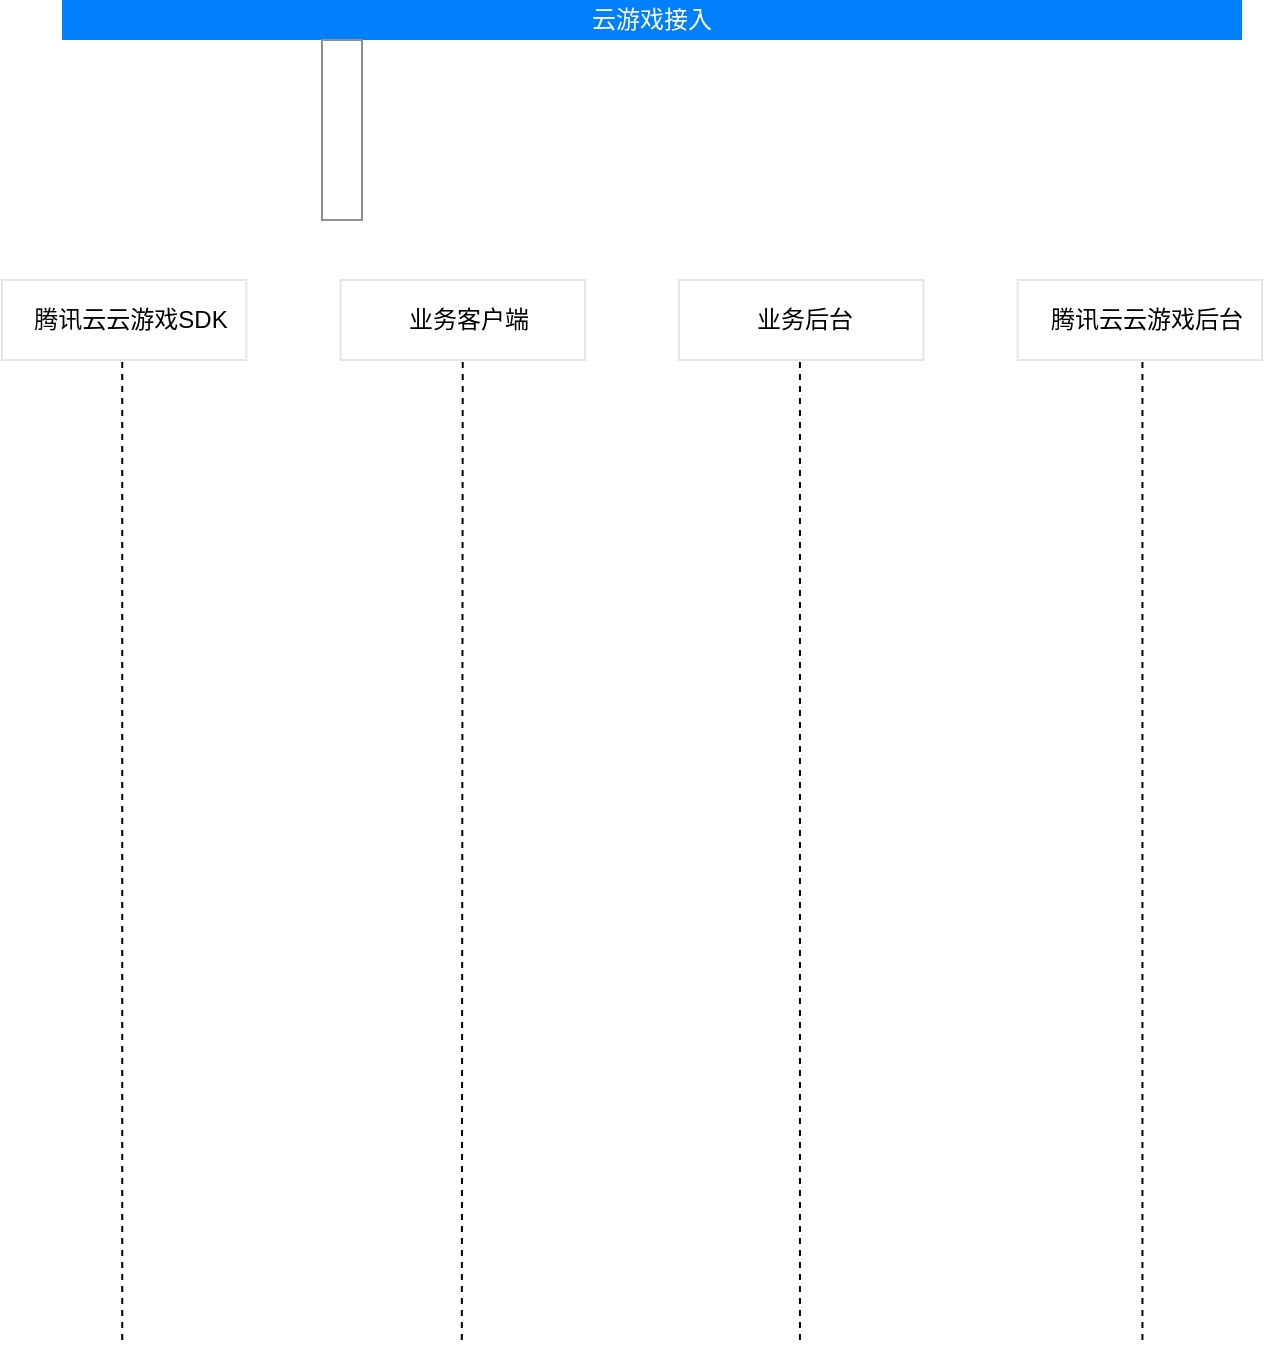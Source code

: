 <mxfile version="15.8.2" type="github">
  <diagram id="Ht1M8jgEwFfnCIfOTk4-" name="Page-1">
    <mxGraphModel dx="73" dy="105" grid="1" gridSize="10" guides="1" tooltips="1" connect="1" arrows="1" fold="1" page="1" pageScale="1" pageWidth="1169" pageHeight="827" math="0" shadow="0">
      <root>
        <mxCell id="0" />
        <mxCell id="1" parent="0" />
        <mxCell id="6FNGuCrmEd_Gx9L0aRJh-14" value="&lt;font color=&quot;#ffffff&quot;&gt;云游戏接入&lt;/font&gt;" style="rounded=0;whiteSpace=wrap;html=1;labelBackgroundColor=none;fontColor=#B3B3B3;strokeColor=none;fillColor=#007FFF;" parent="1" vertex="1">
          <mxGeometry x="170" y="30" width="590" height="20" as="geometry" />
        </mxCell>
        <mxCell id="WoO2-zIwluf7Z4JxM-RB-20" value="" style="rounded=0;whiteSpace=wrap;html=1;strokeColor=#8F8F8F;" vertex="1" parent="1">
          <mxGeometry x="300" y="50" width="20" height="90" as="geometry" />
        </mxCell>
        <mxCell id="WoO2-zIwluf7Z4JxM-RB-1" value="" style="group;imageAlign=center;imageVerticalAlign=middle;" vertex="1" connectable="0" parent="1">
          <mxGeometry x="140" y="170" width="122.239" height="40" as="geometry" />
        </mxCell>
        <mxCell id="WoO2-zIwluf7Z4JxM-RB-2" value="" style="rounded=0;whiteSpace=wrap;html=1;labelBackgroundColor=none;fontColor=#B3B3B3;strokeColor=#E6E6E6;" vertex="1" parent="WoO2-zIwluf7Z4JxM-RB-1">
          <mxGeometry width="122.239" height="40" as="geometry" />
        </mxCell>
        <mxCell id="WoO2-zIwluf7Z4JxM-RB-3" value="&lt;font color=&quot;#000000&quot;&gt;腾讯云云游戏SDK&lt;/font&gt;" style="text;html=1;resizable=0;autosize=1;align=center;verticalAlign=middle;points=[];fillColor=none;strokeColor=none;rounded=0;fontColor=#B3B3B3;labelBackgroundColor=none;" vertex="1" parent="WoO2-zIwluf7Z4JxM-RB-1">
          <mxGeometry x="9.406" y="9.997" width="110" height="20" as="geometry" />
        </mxCell>
        <mxCell id="WoO2-zIwluf7Z4JxM-RB-6" value="" style="group;imageAlign=center;imageVerticalAlign=middle;" vertex="1" connectable="0" parent="1">
          <mxGeometry x="309.254" y="170" width="122.239" height="40" as="geometry" />
        </mxCell>
        <mxCell id="WoO2-zIwluf7Z4JxM-RB-7" value="" style="rounded=0;whiteSpace=wrap;html=1;labelBackgroundColor=none;fontColor=#B3B3B3;strokeColor=#E6E6E6;" vertex="1" parent="WoO2-zIwluf7Z4JxM-RB-6">
          <mxGeometry width="122.239" height="40" as="geometry" />
        </mxCell>
        <mxCell id="WoO2-zIwluf7Z4JxM-RB-8" value="&lt;font color=&quot;#000000&quot;&gt;业务客户端&lt;/font&gt;" style="text;html=1;resizable=0;autosize=1;align=center;verticalAlign=middle;points=[];fillColor=none;strokeColor=none;rounded=0;fontColor=#B3B3B3;labelBackgroundColor=none;" vertex="1" parent="WoO2-zIwluf7Z4JxM-RB-6">
          <mxGeometry x="23.511" y="9.997" width="80" height="20" as="geometry" />
        </mxCell>
        <mxCell id="WoO2-zIwluf7Z4JxM-RB-9" value="" style="group;imageAlign=center;imageVerticalAlign=middle;" vertex="1" connectable="0" parent="1">
          <mxGeometry x="478.507" y="170" width="122.239" height="40" as="geometry" />
        </mxCell>
        <mxCell id="WoO2-zIwluf7Z4JxM-RB-10" value="" style="rounded=0;whiteSpace=wrap;html=1;labelBackgroundColor=none;fontColor=#B3B3B3;strokeColor=#E6E6E6;" vertex="1" parent="WoO2-zIwluf7Z4JxM-RB-9">
          <mxGeometry width="122.239" height="40" as="geometry" />
        </mxCell>
        <mxCell id="WoO2-zIwluf7Z4JxM-RB-11" value="&lt;font color=&quot;#000000&quot;&gt;业务后台&lt;/font&gt;" style="text;html=1;resizable=0;autosize=1;align=center;verticalAlign=middle;points=[];fillColor=none;strokeColor=none;rounded=0;fontColor=#B3B3B3;labelBackgroundColor=none;" vertex="1" parent="WoO2-zIwluf7Z4JxM-RB-9">
          <mxGeometry x="32.914" y="9.997" width="60" height="20" as="geometry" />
        </mxCell>
        <mxCell id="WoO2-zIwluf7Z4JxM-RB-12" value="" style="group;imageAlign=center;imageVerticalAlign=middle;" vertex="1" connectable="0" parent="1">
          <mxGeometry x="647.761" y="170" width="122.239" height="40" as="geometry" />
        </mxCell>
        <mxCell id="WoO2-zIwluf7Z4JxM-RB-13" value="" style="rounded=0;whiteSpace=wrap;html=1;labelBackgroundColor=none;fontColor=#B3B3B3;strokeColor=#E6E6E6;" vertex="1" parent="WoO2-zIwluf7Z4JxM-RB-12">
          <mxGeometry width="122.239" height="40" as="geometry" />
        </mxCell>
        <mxCell id="WoO2-zIwluf7Z4JxM-RB-14" value="&lt;font color=&quot;#000000&quot;&gt;腾讯云云游戏后台&lt;/font&gt;" style="text;html=1;resizable=0;autosize=1;align=center;verticalAlign=middle;points=[];fillColor=none;strokeColor=none;rounded=0;fontColor=#B3B3B3;labelBackgroundColor=none;" vertex="1" parent="WoO2-zIwluf7Z4JxM-RB-12">
          <mxGeometry x="9.406" y="9.997" width="110" height="20" as="geometry" />
        </mxCell>
        <mxCell id="WoO2-zIwluf7Z4JxM-RB-15" value="" style="endArrow=none;dashed=1;html=1;strokeWidth=1;rounded=0;entryX=0.5;entryY=1;entryDx=0;entryDy=0;" edge="1" parent="1">
          <mxGeometry x="139" y="170" width="50" height="50" as="geometry">
            <mxPoint x="200.119" y="700" as="sourcePoint" />
            <mxPoint x="200.119" y="210" as="targetPoint" />
          </mxGeometry>
        </mxCell>
        <mxCell id="WoO2-zIwluf7Z4JxM-RB-16" value="" style="endArrow=none;dashed=1;html=1;strokeWidth=1;rounded=0;entryX=0.5;entryY=1;entryDx=0;entryDy=0;" edge="1" parent="1" target="WoO2-zIwluf7Z4JxM-RB-7">
          <mxGeometry x="140" y="170" width="50" height="50" as="geometry">
            <mxPoint x="369.903" y="700" as="sourcePoint" />
            <mxPoint x="370.373" y="220" as="targetPoint" />
          </mxGeometry>
        </mxCell>
        <mxCell id="WoO2-zIwluf7Z4JxM-RB-18" value="" style="endArrow=none;dashed=1;html=1;strokeWidth=1;rounded=0;entryX=0.5;entryY=1;entryDx=0;entryDy=0;" edge="1" parent="1">
          <mxGeometry x="140" y="170" width="50" height="50" as="geometry">
            <mxPoint x="538.959" y="700" as="sourcePoint" />
            <mxPoint x="538.959" y="210" as="targetPoint" />
          </mxGeometry>
        </mxCell>
        <mxCell id="WoO2-zIwluf7Z4JxM-RB-19" value="" style="endArrow=none;dashed=1;html=1;strokeWidth=1;rounded=0;entryX=0.5;entryY=1;entryDx=0;entryDy=0;" edge="1" parent="1">
          <mxGeometry x="142" y="170" width="50" height="50" as="geometry">
            <mxPoint x="710.213" y="700" as="sourcePoint" />
            <mxPoint x="710.213" y="210" as="targetPoint" />
          </mxGeometry>
        </mxCell>
      </root>
    </mxGraphModel>
  </diagram>
</mxfile>
